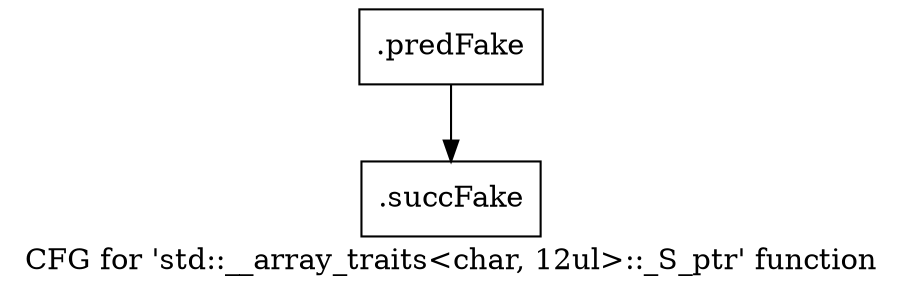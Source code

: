 digraph "CFG for 'std::__array_traits\<char, 12ul\>::_S_ptr' function" {
	label="CFG for 'std::__array_traits\<char, 12ul\>::_S_ptr' function";

	Node0x46eab80 [shape=record,filename="",linenumber="",label="{.predFake}"];
	Node0x46eab80 -> Node0x47ebe20[ callList="" memoryops="" filename="/media/miguel/NewVolume/Linux/Xilinx/Vitis_HLS/2020.2/tps/lnx64/gcc-6.2.0/lib/gcc/x86_64-pc-linux-gnu/6.2.0/../../../../include/c++/6.2.0/array" execusionnum="296"];
	Node0x47ebe20 [shape=record,filename="/media/miguel/NewVolume/Linux/Xilinx/Vitis_HLS/2020.2/tps/lnx64/gcc-6.2.0/lib/gcc/x86_64-pc-linux-gnu/6.2.0/../../../../include/c++/6.2.0/array",linenumber="58",label="{.succFake}"];
}
